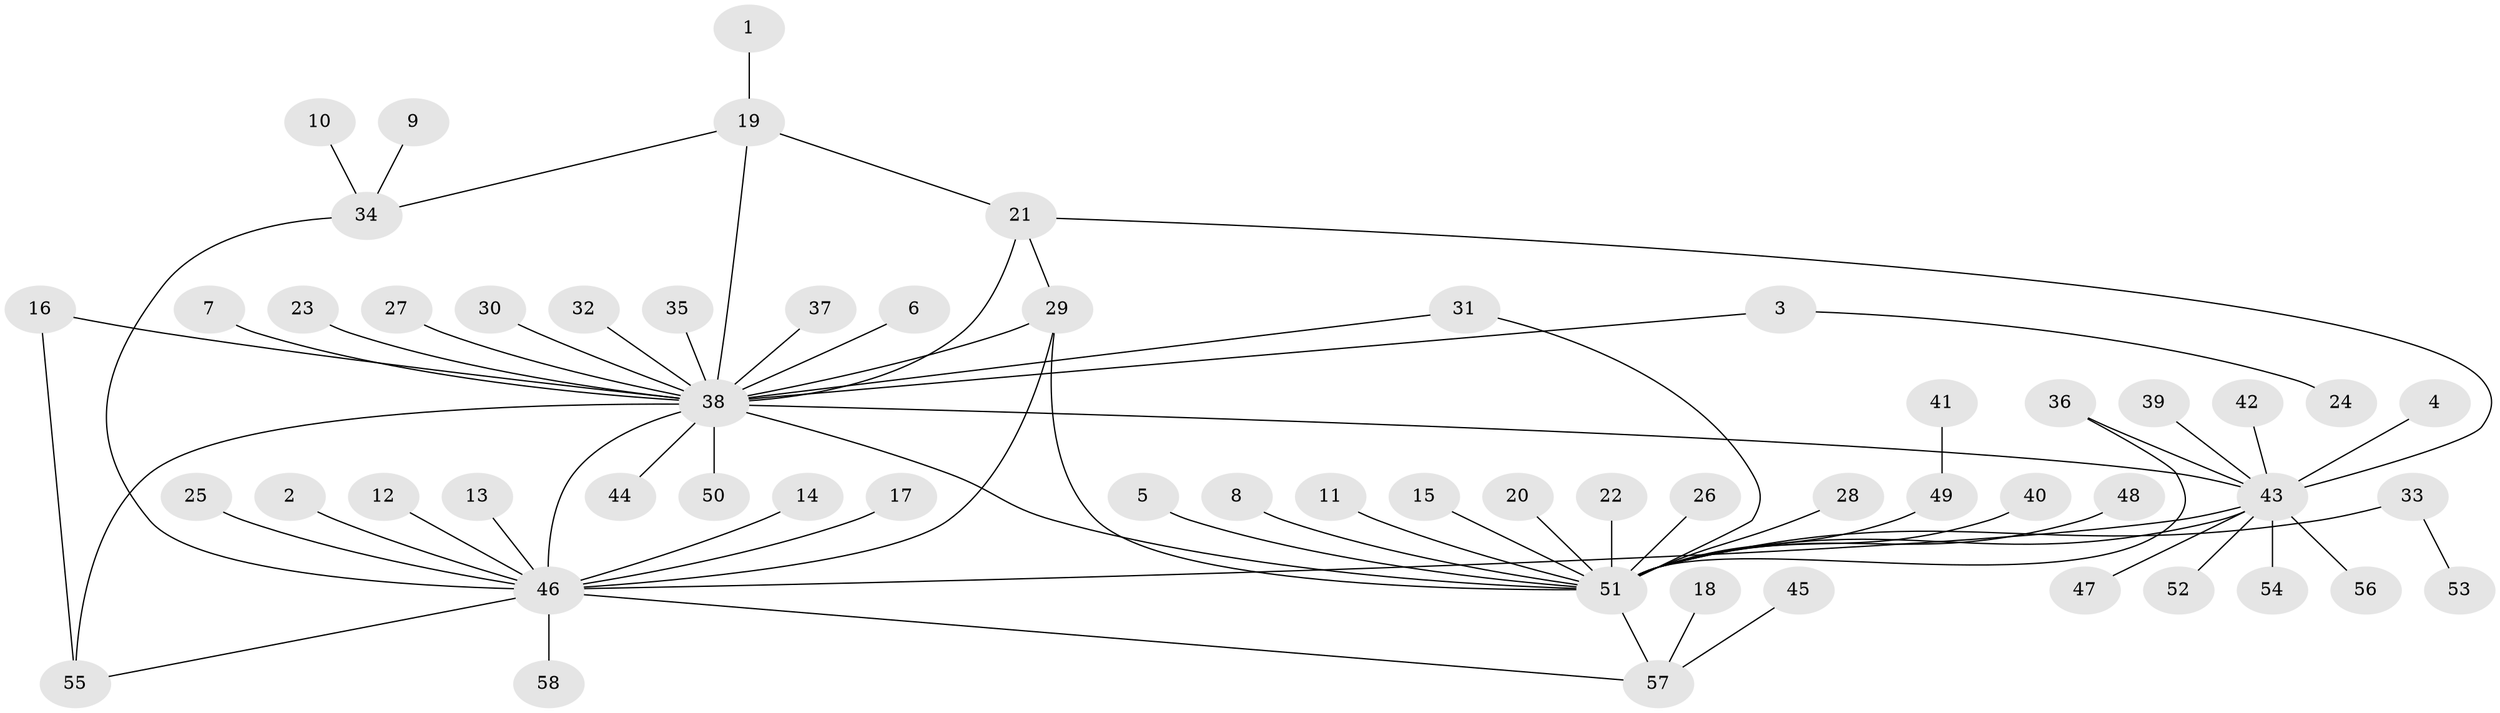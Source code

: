 // original degree distribution, {24: 0.008620689655172414, 3: 0.09482758620689655, 20: 0.008620689655172414, 6: 0.02586206896551724, 14: 0.008620689655172414, 1: 0.5689655172413793, 21: 0.008620689655172414, 2: 0.19827586206896552, 4: 0.05172413793103448, 5: 0.017241379310344827, 8: 0.008620689655172414}
// Generated by graph-tools (version 1.1) at 2025/49/03/09/25 03:49:56]
// undirected, 58 vertices, 70 edges
graph export_dot {
graph [start="1"]
  node [color=gray90,style=filled];
  1;
  2;
  3;
  4;
  5;
  6;
  7;
  8;
  9;
  10;
  11;
  12;
  13;
  14;
  15;
  16;
  17;
  18;
  19;
  20;
  21;
  22;
  23;
  24;
  25;
  26;
  27;
  28;
  29;
  30;
  31;
  32;
  33;
  34;
  35;
  36;
  37;
  38;
  39;
  40;
  41;
  42;
  43;
  44;
  45;
  46;
  47;
  48;
  49;
  50;
  51;
  52;
  53;
  54;
  55;
  56;
  57;
  58;
  1 -- 19 [weight=1.0];
  2 -- 46 [weight=1.0];
  3 -- 24 [weight=1.0];
  3 -- 38 [weight=1.0];
  4 -- 43 [weight=1.0];
  5 -- 51 [weight=1.0];
  6 -- 38 [weight=1.0];
  7 -- 38 [weight=1.0];
  8 -- 51 [weight=1.0];
  9 -- 34 [weight=1.0];
  10 -- 34 [weight=1.0];
  11 -- 51 [weight=1.0];
  12 -- 46 [weight=1.0];
  13 -- 46 [weight=2.0];
  14 -- 46 [weight=1.0];
  15 -- 51 [weight=1.0];
  16 -- 38 [weight=1.0];
  16 -- 55 [weight=1.0];
  17 -- 46 [weight=1.0];
  18 -- 57 [weight=1.0];
  19 -- 21 [weight=1.0];
  19 -- 34 [weight=1.0];
  19 -- 38 [weight=1.0];
  20 -- 51 [weight=1.0];
  21 -- 29 [weight=1.0];
  21 -- 38 [weight=1.0];
  21 -- 43 [weight=1.0];
  22 -- 51 [weight=1.0];
  23 -- 38 [weight=1.0];
  25 -- 46 [weight=1.0];
  26 -- 51 [weight=1.0];
  27 -- 38 [weight=1.0];
  28 -- 51 [weight=1.0];
  29 -- 38 [weight=2.0];
  29 -- 46 [weight=1.0];
  29 -- 51 [weight=1.0];
  30 -- 38 [weight=1.0];
  31 -- 38 [weight=1.0];
  31 -- 51 [weight=1.0];
  32 -- 38 [weight=1.0];
  33 -- 51 [weight=1.0];
  33 -- 53 [weight=1.0];
  34 -- 46 [weight=1.0];
  35 -- 38 [weight=1.0];
  36 -- 43 [weight=1.0];
  36 -- 51 [weight=1.0];
  37 -- 38 [weight=1.0];
  38 -- 43 [weight=1.0];
  38 -- 44 [weight=2.0];
  38 -- 46 [weight=1.0];
  38 -- 50 [weight=1.0];
  38 -- 51 [weight=2.0];
  38 -- 55 [weight=1.0];
  39 -- 43 [weight=1.0];
  40 -- 51 [weight=1.0];
  41 -- 49 [weight=1.0];
  42 -- 43 [weight=1.0];
  43 -- 46 [weight=3.0];
  43 -- 47 [weight=1.0];
  43 -- 51 [weight=1.0];
  43 -- 52 [weight=1.0];
  43 -- 54 [weight=1.0];
  43 -- 56 [weight=1.0];
  45 -- 57 [weight=1.0];
  46 -- 55 [weight=1.0];
  46 -- 57 [weight=1.0];
  46 -- 58 [weight=2.0];
  48 -- 51 [weight=1.0];
  49 -- 51 [weight=1.0];
  51 -- 57 [weight=1.0];
}
